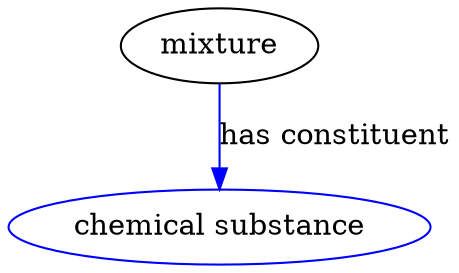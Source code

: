 digraph {
	graph [bb="0,0,161.29,123"];
	node [label="\N"];
	mixture	 [height=0.5,
		label=mixture,
		pos="79.293,105",
		width=1.0652];
	"has constituent"	 [color=blue,
		height=0.5,
		label="chemical substance",
		pos="79.293,18",
		width=2.2026];
	mixture -> "has constituent"	 [color=blue,
		label="has constituent",
		lp="120.29,61.5",
		pos="e,79.293,36.003 79.293,86.974 79.293,75.192 79.293,59.561 79.293,46.158",
		style=solid];
}
